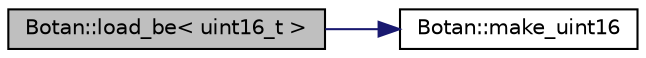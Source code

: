 digraph "Botan::load_be&lt; uint16_t &gt;"
{
  edge [fontname="Helvetica",fontsize="10",labelfontname="Helvetica",labelfontsize="10"];
  node [fontname="Helvetica",fontsize="10",shape=record];
  rankdir="LR";
  Node178 [label="Botan::load_be\< uint16_t \>",height=0.2,width=0.4,color="black", fillcolor="grey75", style="filled", fontcolor="black"];
  Node178 -> Node179 [color="midnightblue",fontsize="10",style="solid",fontname="Helvetica"];
  Node179 [label="Botan::make_uint16",height=0.2,width=0.4,color="black", fillcolor="white", style="filled",URL="$namespace_botan.html#afa1f23105ed52b51390e214db16b6900"];
}
